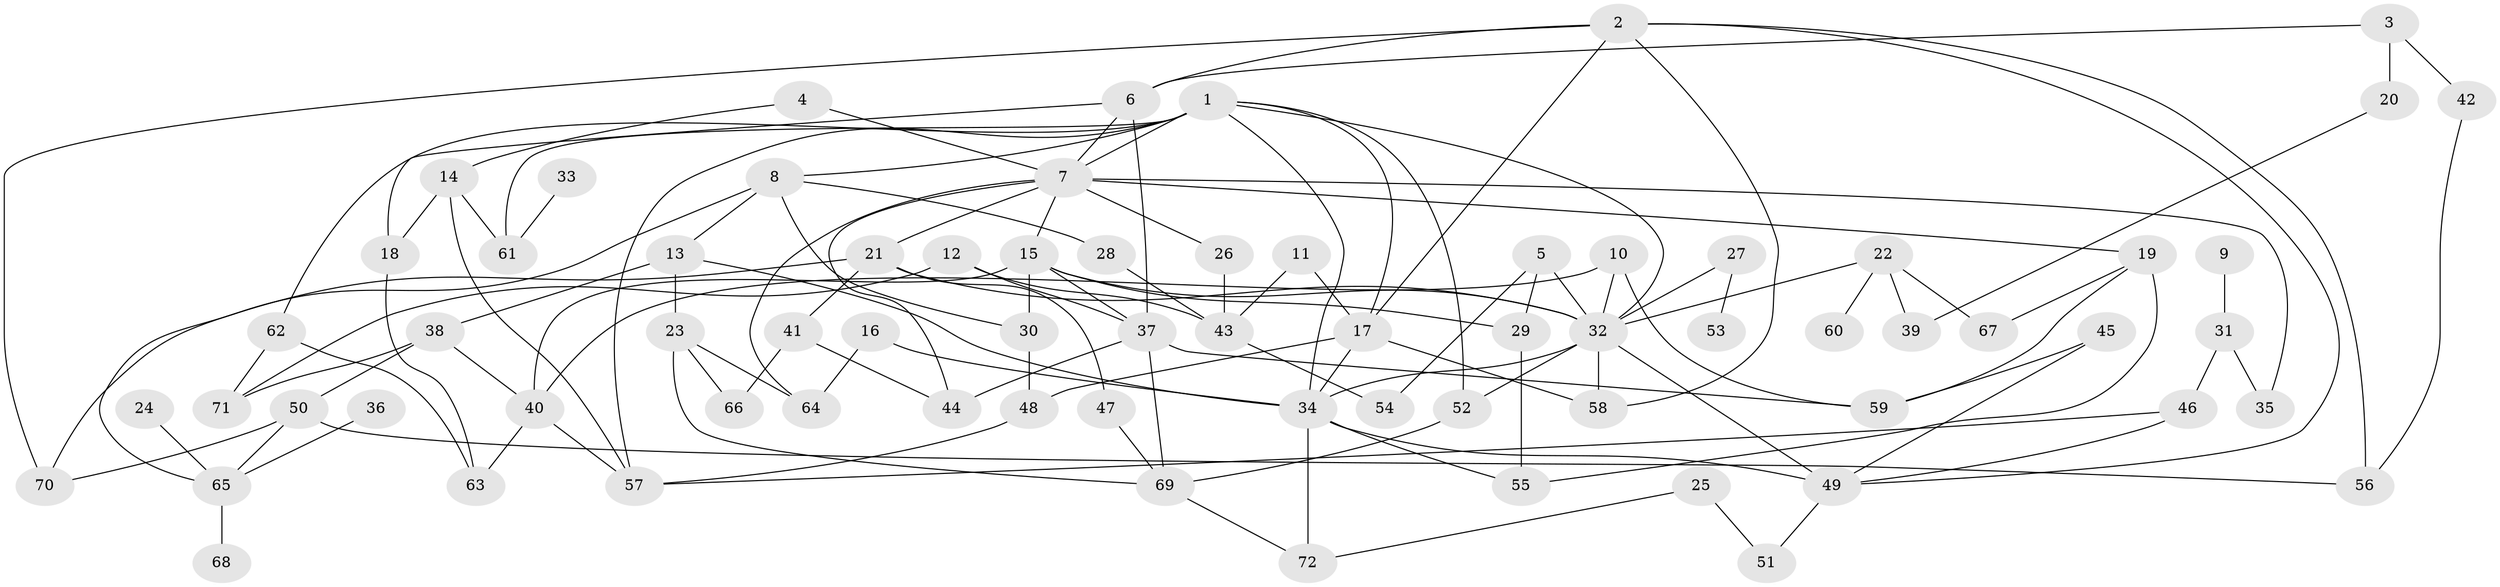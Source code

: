 // original degree distribution, {3: 0.24305555555555555, 8: 0.013888888888888888, 12: 0.006944444444444444, 9: 0.006944444444444444, 4: 0.11805555555555555, 5: 0.04861111111111111, 1: 0.2361111111111111, 2: 0.2916666666666667, 6: 0.027777777777777776, 7: 0.006944444444444444}
// Generated by graph-tools (version 1.1) at 2025/00/03/09/25 03:00:56]
// undirected, 72 vertices, 125 edges
graph export_dot {
graph [start="1"]
  node [color=gray90,style=filled];
  1;
  2;
  3;
  4;
  5;
  6;
  7;
  8;
  9;
  10;
  11;
  12;
  13;
  14;
  15;
  16;
  17;
  18;
  19;
  20;
  21;
  22;
  23;
  24;
  25;
  26;
  27;
  28;
  29;
  30;
  31;
  32;
  33;
  34;
  35;
  36;
  37;
  38;
  39;
  40;
  41;
  42;
  43;
  44;
  45;
  46;
  47;
  48;
  49;
  50;
  51;
  52;
  53;
  54;
  55;
  56;
  57;
  58;
  59;
  60;
  61;
  62;
  63;
  64;
  65;
  66;
  67;
  68;
  69;
  70;
  71;
  72;
  1 -- 7 [weight=1.0];
  1 -- 8 [weight=1.0];
  1 -- 17 [weight=1.0];
  1 -- 32 [weight=1.0];
  1 -- 34 [weight=1.0];
  1 -- 52 [weight=1.0];
  1 -- 57 [weight=1.0];
  1 -- 61 [weight=1.0];
  1 -- 62 [weight=1.0];
  2 -- 6 [weight=1.0];
  2 -- 17 [weight=1.0];
  2 -- 49 [weight=1.0];
  2 -- 56 [weight=1.0];
  2 -- 58 [weight=1.0];
  2 -- 70 [weight=1.0];
  3 -- 6 [weight=1.0];
  3 -- 20 [weight=1.0];
  3 -- 42 [weight=1.0];
  4 -- 7 [weight=1.0];
  4 -- 14 [weight=1.0];
  5 -- 29 [weight=1.0];
  5 -- 32 [weight=1.0];
  5 -- 54 [weight=1.0];
  6 -- 7 [weight=1.0];
  6 -- 18 [weight=1.0];
  6 -- 37 [weight=1.0];
  7 -- 15 [weight=1.0];
  7 -- 19 [weight=1.0];
  7 -- 21 [weight=1.0];
  7 -- 26 [weight=1.0];
  7 -- 35 [weight=1.0];
  7 -- 44 [weight=1.0];
  7 -- 64 [weight=1.0];
  8 -- 13 [weight=1.0];
  8 -- 28 [weight=1.0];
  8 -- 30 [weight=1.0];
  8 -- 65 [weight=1.0];
  9 -- 31 [weight=1.0];
  10 -- 32 [weight=1.0];
  10 -- 40 [weight=1.0];
  10 -- 59 [weight=1.0];
  11 -- 17 [weight=1.0];
  11 -- 43 [weight=1.0];
  12 -- 37 [weight=1.0];
  12 -- 43 [weight=1.0];
  12 -- 71 [weight=1.0];
  13 -- 23 [weight=1.0];
  13 -- 34 [weight=1.0];
  13 -- 38 [weight=1.0];
  14 -- 18 [weight=1.0];
  14 -- 57 [weight=1.0];
  14 -- 61 [weight=1.0];
  15 -- 29 [weight=1.0];
  15 -- 30 [weight=1.0];
  15 -- 32 [weight=1.0];
  15 -- 37 [weight=1.0];
  15 -- 40 [weight=1.0];
  16 -- 34 [weight=1.0];
  16 -- 64 [weight=1.0];
  17 -- 34 [weight=1.0];
  17 -- 48 [weight=1.0];
  17 -- 58 [weight=1.0];
  18 -- 63 [weight=1.0];
  19 -- 55 [weight=1.0];
  19 -- 59 [weight=1.0];
  19 -- 67 [weight=1.0];
  20 -- 39 [weight=1.0];
  21 -- 32 [weight=1.0];
  21 -- 41 [weight=1.0];
  21 -- 47 [weight=1.0];
  21 -- 70 [weight=1.0];
  22 -- 32 [weight=1.0];
  22 -- 39 [weight=1.0];
  22 -- 60 [weight=1.0];
  22 -- 67 [weight=1.0];
  23 -- 64 [weight=1.0];
  23 -- 66 [weight=1.0];
  23 -- 69 [weight=1.0];
  24 -- 65 [weight=1.0];
  25 -- 51 [weight=1.0];
  25 -- 72 [weight=1.0];
  26 -- 43 [weight=1.0];
  27 -- 32 [weight=1.0];
  27 -- 53 [weight=1.0];
  28 -- 43 [weight=1.0];
  29 -- 55 [weight=1.0];
  30 -- 48 [weight=1.0];
  31 -- 35 [weight=1.0];
  31 -- 46 [weight=1.0];
  32 -- 34 [weight=1.0];
  32 -- 49 [weight=1.0];
  32 -- 52 [weight=1.0];
  32 -- 58 [weight=1.0];
  33 -- 61 [weight=1.0];
  34 -- 49 [weight=1.0];
  34 -- 55 [weight=1.0];
  34 -- 72 [weight=1.0];
  36 -- 65 [weight=1.0];
  37 -- 44 [weight=1.0];
  37 -- 59 [weight=1.0];
  37 -- 69 [weight=1.0];
  38 -- 40 [weight=1.0];
  38 -- 50 [weight=1.0];
  38 -- 71 [weight=1.0];
  40 -- 57 [weight=1.0];
  40 -- 63 [weight=1.0];
  41 -- 44 [weight=1.0];
  41 -- 66 [weight=1.0];
  42 -- 56 [weight=1.0];
  43 -- 54 [weight=1.0];
  45 -- 49 [weight=1.0];
  45 -- 59 [weight=1.0];
  46 -- 49 [weight=1.0];
  46 -- 57 [weight=1.0];
  47 -- 69 [weight=1.0];
  48 -- 57 [weight=1.0];
  49 -- 51 [weight=1.0];
  50 -- 56 [weight=1.0];
  50 -- 65 [weight=1.0];
  50 -- 70 [weight=1.0];
  52 -- 69 [weight=1.0];
  62 -- 63 [weight=1.0];
  62 -- 71 [weight=1.0];
  65 -- 68 [weight=1.0];
  69 -- 72 [weight=1.0];
}
